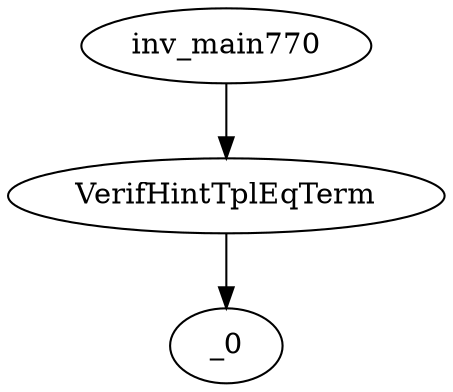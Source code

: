 digraph dag {
0 [label="inv_main770"];
1 [label="VerifHintTplEqTerm"];
2 [label="_0"];
0->1
1 -> 2
}
